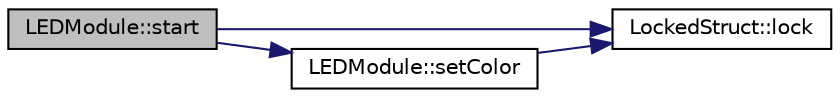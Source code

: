 digraph "LEDModule::start"
{
  edge [fontname="Helvetica",fontsize="10",labelfontname="Helvetica",labelfontsize="10"];
  node [fontname="Helvetica",fontsize="10",shape=record];
  rankdir="LR";
  Node45 [label="LEDModule::start",height=0.2,width=0.4,color="black", fillcolor="grey75", style="filled", fontcolor="black"];
  Node45 -> Node46 [color="midnightblue",fontsize="10",style="solid",fontname="Helvetica"];
  Node46 [label="LockedStruct::lock",height=0.2,width=0.4,color="black", fillcolor="white", style="filled",URL="$struct_locked_struct.html#aa207b98a1cd6c569a96e7d1d5565478f",tooltip="Lock this struct. "];
  Node45 -> Node47 [color="midnightblue",fontsize="10",style="solid",fontname="Helvetica"];
  Node47 [label="LEDModule::setColor",height=0.2,width=0.4,color="black", fillcolor="white", style="filled",URL="$class_l_e_d_module.html#ab12cbc129d32a221d4ae69b9a72ba7fd",tooltip="Sets the color of the two dot stars. "];
  Node47 -> Node46 [color="midnightblue",fontsize="10",style="solid",fontname="Helvetica"];
}
